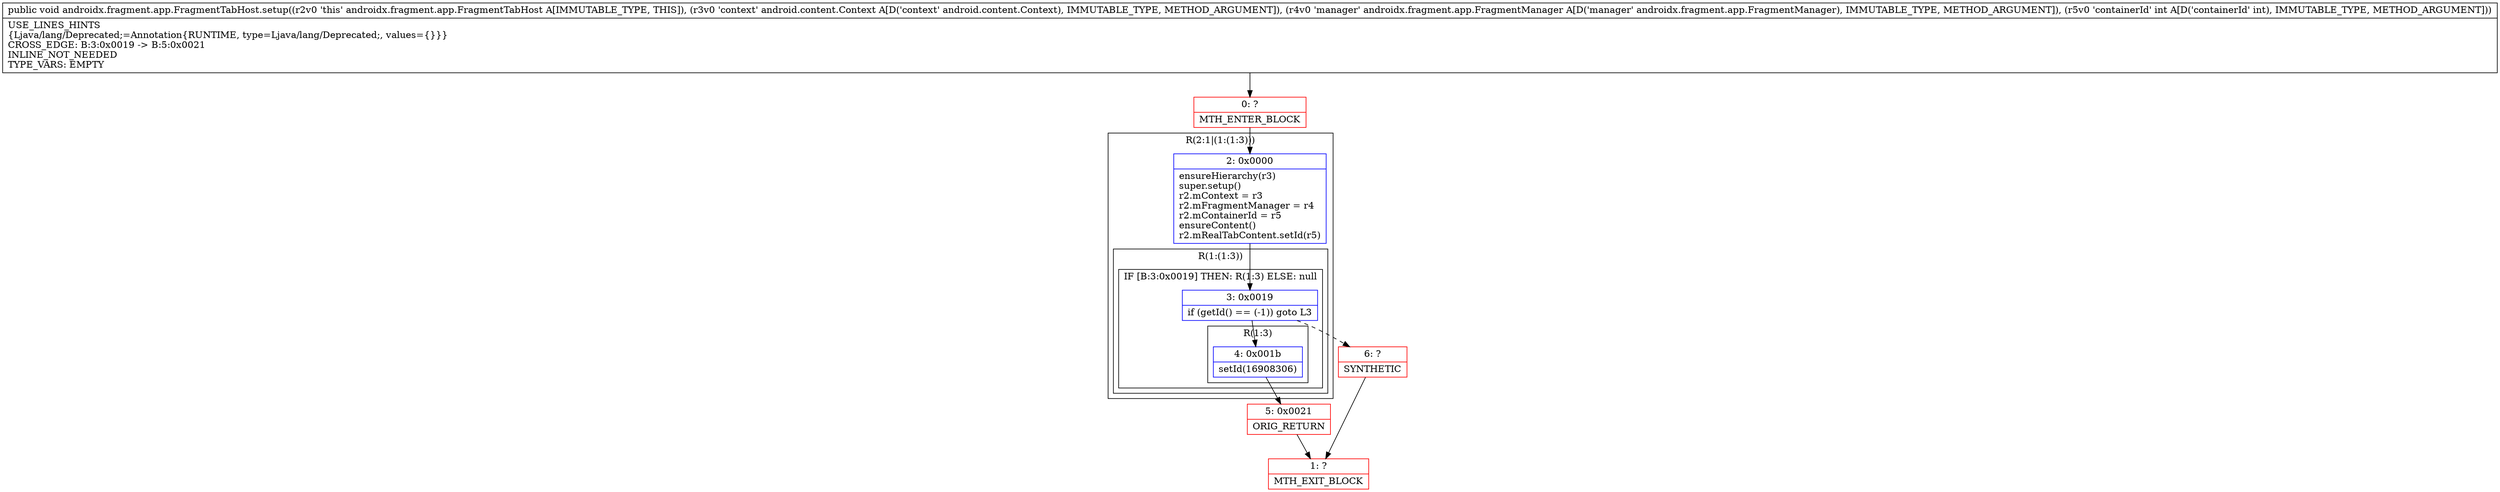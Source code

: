 digraph "CFG forandroidx.fragment.app.FragmentTabHost.setup(Landroid\/content\/Context;Landroidx\/fragment\/app\/FragmentManager;I)V" {
subgraph cluster_Region_934583152 {
label = "R(2:1|(1:(1:3)))";
node [shape=record,color=blue];
Node_2 [shape=record,label="{2\:\ 0x0000|ensureHierarchy(r3)\lsuper.setup()\lr2.mContext = r3\lr2.mFragmentManager = r4\lr2.mContainerId = r5\lensureContent()\lr2.mRealTabContent.setId(r5)\l}"];
subgraph cluster_Region_151009826 {
label = "R(1:(1:3))";
node [shape=record,color=blue];
subgraph cluster_IfRegion_2117712325 {
label = "IF [B:3:0x0019] THEN: R(1:3) ELSE: null";
node [shape=record,color=blue];
Node_3 [shape=record,label="{3\:\ 0x0019|if (getId() == (\-1)) goto L3\l}"];
subgraph cluster_Region_420189256 {
label = "R(1:3)";
node [shape=record,color=blue];
Node_4 [shape=record,label="{4\:\ 0x001b|setId(16908306)\l}"];
}
}
}
}
Node_0 [shape=record,color=red,label="{0\:\ ?|MTH_ENTER_BLOCK\l}"];
Node_5 [shape=record,color=red,label="{5\:\ 0x0021|ORIG_RETURN\l}"];
Node_1 [shape=record,color=red,label="{1\:\ ?|MTH_EXIT_BLOCK\l}"];
Node_6 [shape=record,color=red,label="{6\:\ ?|SYNTHETIC\l}"];
MethodNode[shape=record,label="{public void androidx.fragment.app.FragmentTabHost.setup((r2v0 'this' androidx.fragment.app.FragmentTabHost A[IMMUTABLE_TYPE, THIS]), (r3v0 'context' android.content.Context A[D('context' android.content.Context), IMMUTABLE_TYPE, METHOD_ARGUMENT]), (r4v0 'manager' androidx.fragment.app.FragmentManager A[D('manager' androidx.fragment.app.FragmentManager), IMMUTABLE_TYPE, METHOD_ARGUMENT]), (r5v0 'containerId' int A[D('containerId' int), IMMUTABLE_TYPE, METHOD_ARGUMENT]))  | USE_LINES_HINTS\l\{Ljava\/lang\/Deprecated;=Annotation\{RUNTIME, type=Ljava\/lang\/Deprecated;, values=\{\}\}\}\lCROSS_EDGE: B:3:0x0019 \-\> B:5:0x0021\lINLINE_NOT_NEEDED\lTYPE_VARS: EMPTY\l}"];
MethodNode -> Node_0;Node_2 -> Node_3;
Node_3 -> Node_4;
Node_3 -> Node_6[style=dashed];
Node_4 -> Node_5;
Node_0 -> Node_2;
Node_5 -> Node_1;
Node_6 -> Node_1;
}

